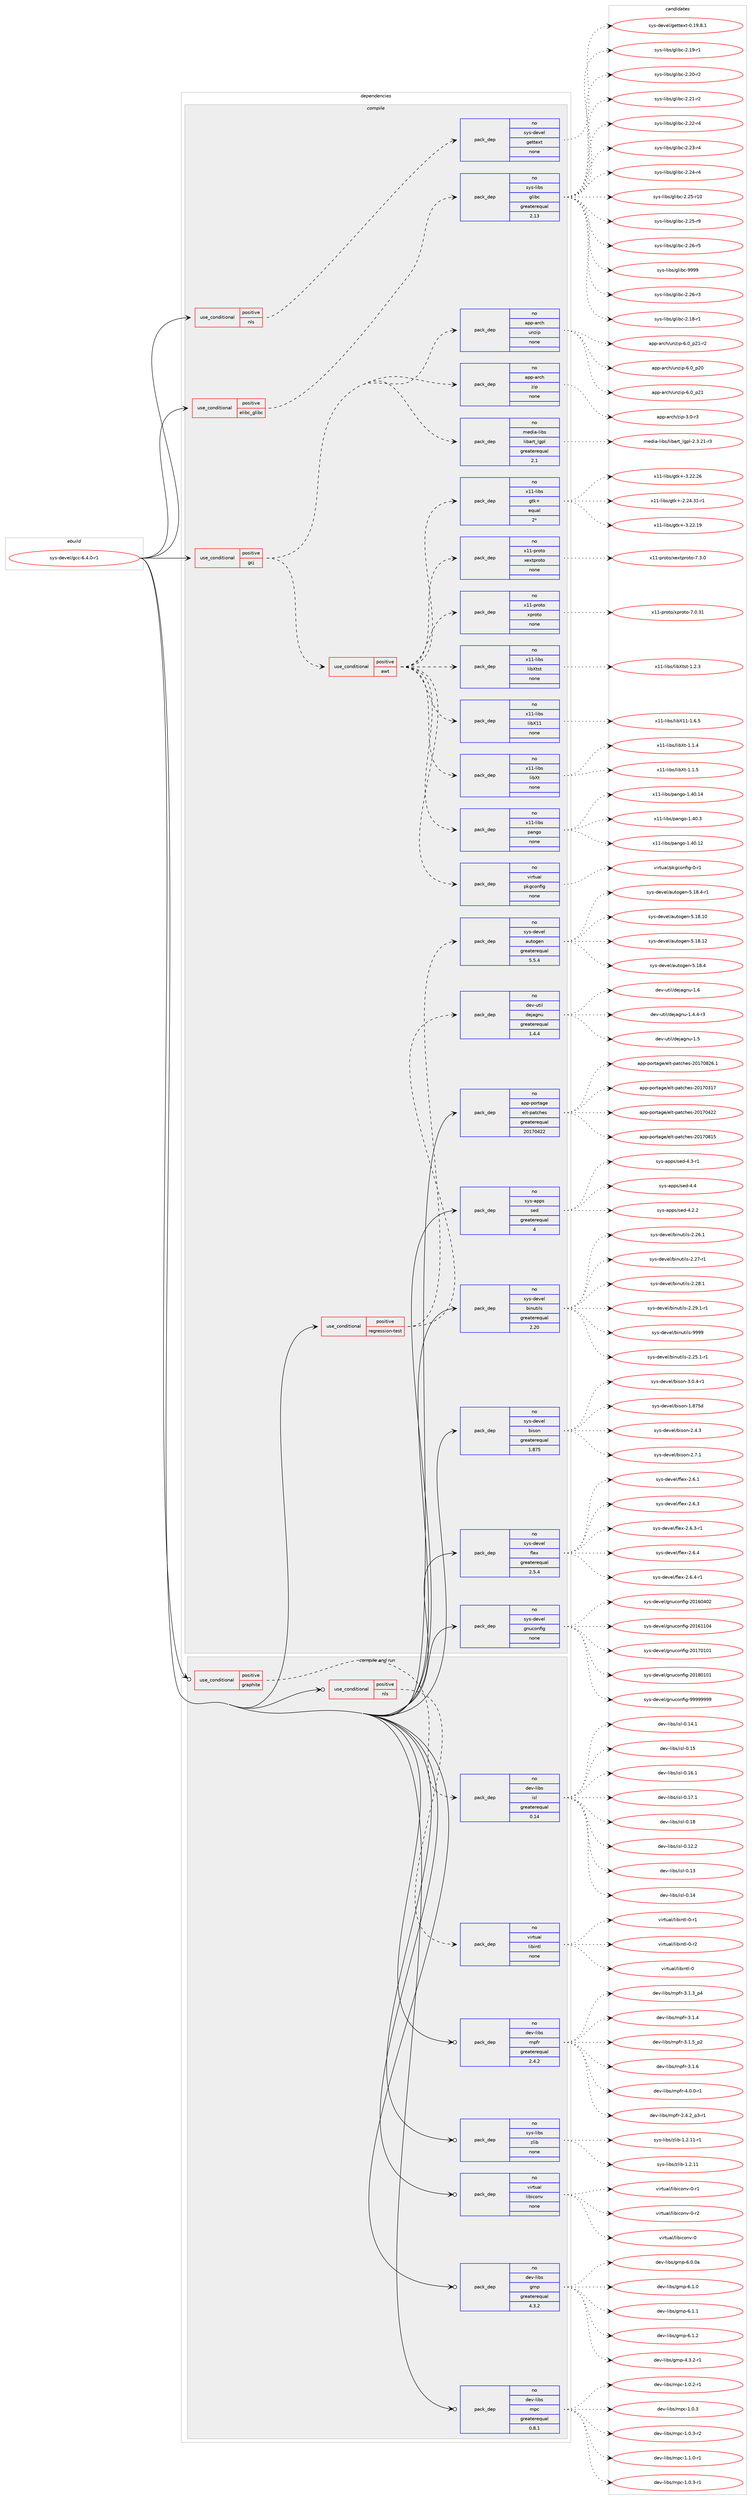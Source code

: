 digraph prolog {

# *************
# Graph options
# *************

newrank=true;
concentrate=true;
compound=true;
graph [rankdir=LR,fontname=Helvetica,fontsize=10,ranksep=1.5];#, ranksep=2.5, nodesep=0.2];
edge  [arrowhead=vee];
node  [fontname=Helvetica,fontsize=10];

# **********
# The ebuild
# **********

subgraph cluster_leftcol {
color=gray;
rank=same;
label=<<i>ebuild</i>>;
id [label="sys-devel/gcc-6.4.0-r1", color=red, width=4, href="../sys-devel/gcc-6.4.0-r1.svg"];
}

# ****************
# The dependencies
# ****************

subgraph cluster_midcol {
color=gray;
label=<<i>dependencies</i>>;
subgraph cluster_compile {
fillcolor="#eeeeee";
style=filled;
label=<<i>compile</i>>;
subgraph cond521 {
dependency5317 [label=<<TABLE BORDER="0" CELLBORDER="1" CELLSPACING="0" CELLPADDING="4"><TR><TD ROWSPAN="3" CELLPADDING="10">use_conditional</TD></TR><TR><TD>positive</TD></TR><TR><TD>elibc_glibc</TD></TR></TABLE>>, shape=none, color=red];
subgraph pack4754 {
dependency5318 [label=<<TABLE BORDER="0" CELLBORDER="1" CELLSPACING="0" CELLPADDING="4" WIDTH="220"><TR><TD ROWSPAN="6" CELLPADDING="30">pack_dep</TD></TR><TR><TD WIDTH="110">no</TD></TR><TR><TD>sys-libs</TD></TR><TR><TD>glibc</TD></TR><TR><TD>greaterequal</TD></TR><TR><TD>2.13</TD></TR></TABLE>>, shape=none, color=blue];
}
dependency5317:e -> dependency5318:w [weight=20,style="dashed",arrowhead="vee"];
}
id:e -> dependency5317:w [weight=20,style="solid",arrowhead="vee"];
subgraph cond522 {
dependency5319 [label=<<TABLE BORDER="0" CELLBORDER="1" CELLSPACING="0" CELLPADDING="4"><TR><TD ROWSPAN="3" CELLPADDING="10">use_conditional</TD></TR><TR><TD>positive</TD></TR><TR><TD>gcj</TD></TR></TABLE>>, shape=none, color=red];
subgraph cond523 {
dependency5320 [label=<<TABLE BORDER="0" CELLBORDER="1" CELLSPACING="0" CELLPADDING="4"><TR><TD ROWSPAN="3" CELLPADDING="10">use_conditional</TD></TR><TR><TD>positive</TD></TR><TR><TD>awt</TD></TR></TABLE>>, shape=none, color=red];
subgraph pack4755 {
dependency5321 [label=<<TABLE BORDER="0" CELLBORDER="1" CELLSPACING="0" CELLPADDING="4" WIDTH="220"><TR><TD ROWSPAN="6" CELLPADDING="30">pack_dep</TD></TR><TR><TD WIDTH="110">no</TD></TR><TR><TD>x11-libs</TD></TR><TR><TD>libXt</TD></TR><TR><TD>none</TD></TR><TR><TD></TD></TR></TABLE>>, shape=none, color=blue];
}
dependency5320:e -> dependency5321:w [weight=20,style="dashed",arrowhead="vee"];
subgraph pack4756 {
dependency5322 [label=<<TABLE BORDER="0" CELLBORDER="1" CELLSPACING="0" CELLPADDING="4" WIDTH="220"><TR><TD ROWSPAN="6" CELLPADDING="30">pack_dep</TD></TR><TR><TD WIDTH="110">no</TD></TR><TR><TD>x11-libs</TD></TR><TR><TD>libX11</TD></TR><TR><TD>none</TD></TR><TR><TD></TD></TR></TABLE>>, shape=none, color=blue];
}
dependency5320:e -> dependency5322:w [weight=20,style="dashed",arrowhead="vee"];
subgraph pack4757 {
dependency5323 [label=<<TABLE BORDER="0" CELLBORDER="1" CELLSPACING="0" CELLPADDING="4" WIDTH="220"><TR><TD ROWSPAN="6" CELLPADDING="30">pack_dep</TD></TR><TR><TD WIDTH="110">no</TD></TR><TR><TD>x11-libs</TD></TR><TR><TD>libXtst</TD></TR><TR><TD>none</TD></TR><TR><TD></TD></TR></TABLE>>, shape=none, color=blue];
}
dependency5320:e -> dependency5323:w [weight=20,style="dashed",arrowhead="vee"];
subgraph pack4758 {
dependency5324 [label=<<TABLE BORDER="0" CELLBORDER="1" CELLSPACING="0" CELLPADDING="4" WIDTH="220"><TR><TD ROWSPAN="6" CELLPADDING="30">pack_dep</TD></TR><TR><TD WIDTH="110">no</TD></TR><TR><TD>x11-proto</TD></TR><TR><TD>xproto</TD></TR><TR><TD>none</TD></TR><TR><TD></TD></TR></TABLE>>, shape=none, color=blue];
}
dependency5320:e -> dependency5324:w [weight=20,style="dashed",arrowhead="vee"];
subgraph pack4759 {
dependency5325 [label=<<TABLE BORDER="0" CELLBORDER="1" CELLSPACING="0" CELLPADDING="4" WIDTH="220"><TR><TD ROWSPAN="6" CELLPADDING="30">pack_dep</TD></TR><TR><TD WIDTH="110">no</TD></TR><TR><TD>x11-proto</TD></TR><TR><TD>xextproto</TD></TR><TR><TD>none</TD></TR><TR><TD></TD></TR></TABLE>>, shape=none, color=blue];
}
dependency5320:e -> dependency5325:w [weight=20,style="dashed",arrowhead="vee"];
subgraph pack4760 {
dependency5326 [label=<<TABLE BORDER="0" CELLBORDER="1" CELLSPACING="0" CELLPADDING="4" WIDTH="220"><TR><TD ROWSPAN="6" CELLPADDING="30">pack_dep</TD></TR><TR><TD WIDTH="110">no</TD></TR><TR><TD>x11-libs</TD></TR><TR><TD>gtk+</TD></TR><TR><TD>equal</TD></TR><TR><TD>2*</TD></TR></TABLE>>, shape=none, color=blue];
}
dependency5320:e -> dependency5326:w [weight=20,style="dashed",arrowhead="vee"];
subgraph pack4761 {
dependency5327 [label=<<TABLE BORDER="0" CELLBORDER="1" CELLSPACING="0" CELLPADDING="4" WIDTH="220"><TR><TD ROWSPAN="6" CELLPADDING="30">pack_dep</TD></TR><TR><TD WIDTH="110">no</TD></TR><TR><TD>virtual</TD></TR><TR><TD>pkgconfig</TD></TR><TR><TD>none</TD></TR><TR><TD></TD></TR></TABLE>>, shape=none, color=blue];
}
dependency5320:e -> dependency5327:w [weight=20,style="dashed",arrowhead="vee"];
subgraph pack4762 {
dependency5328 [label=<<TABLE BORDER="0" CELLBORDER="1" CELLSPACING="0" CELLPADDING="4" WIDTH="220"><TR><TD ROWSPAN="6" CELLPADDING="30">pack_dep</TD></TR><TR><TD WIDTH="110">no</TD></TR><TR><TD>x11-libs</TD></TR><TR><TD>pango</TD></TR><TR><TD>none</TD></TR><TR><TD></TD></TR></TABLE>>, shape=none, color=blue];
}
dependency5320:e -> dependency5328:w [weight=20,style="dashed",arrowhead="vee"];
}
dependency5319:e -> dependency5320:w [weight=20,style="dashed",arrowhead="vee"];
subgraph pack4763 {
dependency5329 [label=<<TABLE BORDER="0" CELLBORDER="1" CELLSPACING="0" CELLPADDING="4" WIDTH="220"><TR><TD ROWSPAN="6" CELLPADDING="30">pack_dep</TD></TR><TR><TD WIDTH="110">no</TD></TR><TR><TD>media-libs</TD></TR><TR><TD>libart_lgpl</TD></TR><TR><TD>greaterequal</TD></TR><TR><TD>2.1</TD></TR></TABLE>>, shape=none, color=blue];
}
dependency5319:e -> dependency5329:w [weight=20,style="dashed",arrowhead="vee"];
subgraph pack4764 {
dependency5330 [label=<<TABLE BORDER="0" CELLBORDER="1" CELLSPACING="0" CELLPADDING="4" WIDTH="220"><TR><TD ROWSPAN="6" CELLPADDING="30">pack_dep</TD></TR><TR><TD WIDTH="110">no</TD></TR><TR><TD>app-arch</TD></TR><TR><TD>zip</TD></TR><TR><TD>none</TD></TR><TR><TD></TD></TR></TABLE>>, shape=none, color=blue];
}
dependency5319:e -> dependency5330:w [weight=20,style="dashed",arrowhead="vee"];
subgraph pack4765 {
dependency5331 [label=<<TABLE BORDER="0" CELLBORDER="1" CELLSPACING="0" CELLPADDING="4" WIDTH="220"><TR><TD ROWSPAN="6" CELLPADDING="30">pack_dep</TD></TR><TR><TD WIDTH="110">no</TD></TR><TR><TD>app-arch</TD></TR><TR><TD>unzip</TD></TR><TR><TD>none</TD></TR><TR><TD></TD></TR></TABLE>>, shape=none, color=blue];
}
dependency5319:e -> dependency5331:w [weight=20,style="dashed",arrowhead="vee"];
}
id:e -> dependency5319:w [weight=20,style="solid",arrowhead="vee"];
subgraph cond524 {
dependency5332 [label=<<TABLE BORDER="0" CELLBORDER="1" CELLSPACING="0" CELLPADDING="4"><TR><TD ROWSPAN="3" CELLPADDING="10">use_conditional</TD></TR><TR><TD>positive</TD></TR><TR><TD>nls</TD></TR></TABLE>>, shape=none, color=red];
subgraph pack4766 {
dependency5333 [label=<<TABLE BORDER="0" CELLBORDER="1" CELLSPACING="0" CELLPADDING="4" WIDTH="220"><TR><TD ROWSPAN="6" CELLPADDING="30">pack_dep</TD></TR><TR><TD WIDTH="110">no</TD></TR><TR><TD>sys-devel</TD></TR><TR><TD>gettext</TD></TR><TR><TD>none</TD></TR><TR><TD></TD></TR></TABLE>>, shape=none, color=blue];
}
dependency5332:e -> dependency5333:w [weight=20,style="dashed",arrowhead="vee"];
}
id:e -> dependency5332:w [weight=20,style="solid",arrowhead="vee"];
subgraph cond525 {
dependency5334 [label=<<TABLE BORDER="0" CELLBORDER="1" CELLSPACING="0" CELLPADDING="4"><TR><TD ROWSPAN="3" CELLPADDING="10">use_conditional</TD></TR><TR><TD>positive</TD></TR><TR><TD>regression-test</TD></TR></TABLE>>, shape=none, color=red];
subgraph pack4767 {
dependency5335 [label=<<TABLE BORDER="0" CELLBORDER="1" CELLSPACING="0" CELLPADDING="4" WIDTH="220"><TR><TD ROWSPAN="6" CELLPADDING="30">pack_dep</TD></TR><TR><TD WIDTH="110">no</TD></TR><TR><TD>dev-util</TD></TR><TR><TD>dejagnu</TD></TR><TR><TD>greaterequal</TD></TR><TR><TD>1.4.4</TD></TR></TABLE>>, shape=none, color=blue];
}
dependency5334:e -> dependency5335:w [weight=20,style="dashed",arrowhead="vee"];
subgraph pack4768 {
dependency5336 [label=<<TABLE BORDER="0" CELLBORDER="1" CELLSPACING="0" CELLPADDING="4" WIDTH="220"><TR><TD ROWSPAN="6" CELLPADDING="30">pack_dep</TD></TR><TR><TD WIDTH="110">no</TD></TR><TR><TD>sys-devel</TD></TR><TR><TD>autogen</TD></TR><TR><TD>greaterequal</TD></TR><TR><TD>5.5.4</TD></TR></TABLE>>, shape=none, color=blue];
}
dependency5334:e -> dependency5336:w [weight=20,style="dashed",arrowhead="vee"];
}
id:e -> dependency5334:w [weight=20,style="solid",arrowhead="vee"];
subgraph pack4769 {
dependency5337 [label=<<TABLE BORDER="0" CELLBORDER="1" CELLSPACING="0" CELLPADDING="4" WIDTH="220"><TR><TD ROWSPAN="6" CELLPADDING="30">pack_dep</TD></TR><TR><TD WIDTH="110">no</TD></TR><TR><TD>app-portage</TD></TR><TR><TD>elt-patches</TD></TR><TR><TD>greaterequal</TD></TR><TR><TD>20170422</TD></TR></TABLE>>, shape=none, color=blue];
}
id:e -> dependency5337:w [weight=20,style="solid",arrowhead="vee"];
subgraph pack4770 {
dependency5338 [label=<<TABLE BORDER="0" CELLBORDER="1" CELLSPACING="0" CELLPADDING="4" WIDTH="220"><TR><TD ROWSPAN="6" CELLPADDING="30">pack_dep</TD></TR><TR><TD WIDTH="110">no</TD></TR><TR><TD>sys-apps</TD></TR><TR><TD>sed</TD></TR><TR><TD>greaterequal</TD></TR><TR><TD>4</TD></TR></TABLE>>, shape=none, color=blue];
}
id:e -> dependency5338:w [weight=20,style="solid",arrowhead="vee"];
subgraph pack4771 {
dependency5339 [label=<<TABLE BORDER="0" CELLBORDER="1" CELLSPACING="0" CELLPADDING="4" WIDTH="220"><TR><TD ROWSPAN="6" CELLPADDING="30">pack_dep</TD></TR><TR><TD WIDTH="110">no</TD></TR><TR><TD>sys-devel</TD></TR><TR><TD>binutils</TD></TR><TR><TD>greaterequal</TD></TR><TR><TD>2.20</TD></TR></TABLE>>, shape=none, color=blue];
}
id:e -> dependency5339:w [weight=20,style="solid",arrowhead="vee"];
subgraph pack4772 {
dependency5340 [label=<<TABLE BORDER="0" CELLBORDER="1" CELLSPACING="0" CELLPADDING="4" WIDTH="220"><TR><TD ROWSPAN="6" CELLPADDING="30">pack_dep</TD></TR><TR><TD WIDTH="110">no</TD></TR><TR><TD>sys-devel</TD></TR><TR><TD>bison</TD></TR><TR><TD>greaterequal</TD></TR><TR><TD>1.875</TD></TR></TABLE>>, shape=none, color=blue];
}
id:e -> dependency5340:w [weight=20,style="solid",arrowhead="vee"];
subgraph pack4773 {
dependency5341 [label=<<TABLE BORDER="0" CELLBORDER="1" CELLSPACING="0" CELLPADDING="4" WIDTH="220"><TR><TD ROWSPAN="6" CELLPADDING="30">pack_dep</TD></TR><TR><TD WIDTH="110">no</TD></TR><TR><TD>sys-devel</TD></TR><TR><TD>flex</TD></TR><TR><TD>greaterequal</TD></TR><TR><TD>2.5.4</TD></TR></TABLE>>, shape=none, color=blue];
}
id:e -> dependency5341:w [weight=20,style="solid",arrowhead="vee"];
subgraph pack4774 {
dependency5342 [label=<<TABLE BORDER="0" CELLBORDER="1" CELLSPACING="0" CELLPADDING="4" WIDTH="220"><TR><TD ROWSPAN="6" CELLPADDING="30">pack_dep</TD></TR><TR><TD WIDTH="110">no</TD></TR><TR><TD>sys-devel</TD></TR><TR><TD>gnuconfig</TD></TR><TR><TD>none</TD></TR><TR><TD></TD></TR></TABLE>>, shape=none, color=blue];
}
id:e -> dependency5342:w [weight=20,style="solid",arrowhead="vee"];
}
subgraph cluster_compileandrun {
fillcolor="#eeeeee";
style=filled;
label=<<i>compile and run</i>>;
subgraph cond526 {
dependency5343 [label=<<TABLE BORDER="0" CELLBORDER="1" CELLSPACING="0" CELLPADDING="4"><TR><TD ROWSPAN="3" CELLPADDING="10">use_conditional</TD></TR><TR><TD>positive</TD></TR><TR><TD>graphite</TD></TR></TABLE>>, shape=none, color=red];
subgraph pack4775 {
dependency5344 [label=<<TABLE BORDER="0" CELLBORDER="1" CELLSPACING="0" CELLPADDING="4" WIDTH="220"><TR><TD ROWSPAN="6" CELLPADDING="30">pack_dep</TD></TR><TR><TD WIDTH="110">no</TD></TR><TR><TD>dev-libs</TD></TR><TR><TD>isl</TD></TR><TR><TD>greaterequal</TD></TR><TR><TD>0.14</TD></TR></TABLE>>, shape=none, color=blue];
}
dependency5343:e -> dependency5344:w [weight=20,style="dashed",arrowhead="vee"];
}
id:e -> dependency5343:w [weight=20,style="solid",arrowhead="odotvee"];
subgraph cond527 {
dependency5345 [label=<<TABLE BORDER="0" CELLBORDER="1" CELLSPACING="0" CELLPADDING="4"><TR><TD ROWSPAN="3" CELLPADDING="10">use_conditional</TD></TR><TR><TD>positive</TD></TR><TR><TD>nls</TD></TR></TABLE>>, shape=none, color=red];
subgraph pack4776 {
dependency5346 [label=<<TABLE BORDER="0" CELLBORDER="1" CELLSPACING="0" CELLPADDING="4" WIDTH="220"><TR><TD ROWSPAN="6" CELLPADDING="30">pack_dep</TD></TR><TR><TD WIDTH="110">no</TD></TR><TR><TD>virtual</TD></TR><TR><TD>libintl</TD></TR><TR><TD>none</TD></TR><TR><TD></TD></TR></TABLE>>, shape=none, color=blue];
}
dependency5345:e -> dependency5346:w [weight=20,style="dashed",arrowhead="vee"];
}
id:e -> dependency5345:w [weight=20,style="solid",arrowhead="odotvee"];
subgraph pack4777 {
dependency5347 [label=<<TABLE BORDER="0" CELLBORDER="1" CELLSPACING="0" CELLPADDING="4" WIDTH="220"><TR><TD ROWSPAN="6" CELLPADDING="30">pack_dep</TD></TR><TR><TD WIDTH="110">no</TD></TR><TR><TD>dev-libs</TD></TR><TR><TD>gmp</TD></TR><TR><TD>greaterequal</TD></TR><TR><TD>4.3.2</TD></TR></TABLE>>, shape=none, color=blue];
}
id:e -> dependency5347:w [weight=20,style="solid",arrowhead="odotvee"];
subgraph pack4778 {
dependency5348 [label=<<TABLE BORDER="0" CELLBORDER="1" CELLSPACING="0" CELLPADDING="4" WIDTH="220"><TR><TD ROWSPAN="6" CELLPADDING="30">pack_dep</TD></TR><TR><TD WIDTH="110">no</TD></TR><TR><TD>dev-libs</TD></TR><TR><TD>mpc</TD></TR><TR><TD>greaterequal</TD></TR><TR><TD>0.8.1</TD></TR></TABLE>>, shape=none, color=blue];
}
id:e -> dependency5348:w [weight=20,style="solid",arrowhead="odotvee"];
subgraph pack4779 {
dependency5349 [label=<<TABLE BORDER="0" CELLBORDER="1" CELLSPACING="0" CELLPADDING="4" WIDTH="220"><TR><TD ROWSPAN="6" CELLPADDING="30">pack_dep</TD></TR><TR><TD WIDTH="110">no</TD></TR><TR><TD>dev-libs</TD></TR><TR><TD>mpfr</TD></TR><TR><TD>greaterequal</TD></TR><TR><TD>2.4.2</TD></TR></TABLE>>, shape=none, color=blue];
}
id:e -> dependency5349:w [weight=20,style="solid",arrowhead="odotvee"];
subgraph pack4780 {
dependency5350 [label=<<TABLE BORDER="0" CELLBORDER="1" CELLSPACING="0" CELLPADDING="4" WIDTH="220"><TR><TD ROWSPAN="6" CELLPADDING="30">pack_dep</TD></TR><TR><TD WIDTH="110">no</TD></TR><TR><TD>sys-libs</TD></TR><TR><TD>zlib</TD></TR><TR><TD>none</TD></TR><TR><TD></TD></TR></TABLE>>, shape=none, color=blue];
}
id:e -> dependency5350:w [weight=20,style="solid",arrowhead="odotvee"];
subgraph pack4781 {
dependency5351 [label=<<TABLE BORDER="0" CELLBORDER="1" CELLSPACING="0" CELLPADDING="4" WIDTH="220"><TR><TD ROWSPAN="6" CELLPADDING="30">pack_dep</TD></TR><TR><TD WIDTH="110">no</TD></TR><TR><TD>virtual</TD></TR><TR><TD>libiconv</TD></TR><TR><TD>none</TD></TR><TR><TD></TD></TR></TABLE>>, shape=none, color=blue];
}
id:e -> dependency5351:w [weight=20,style="solid",arrowhead="odotvee"];
}
subgraph cluster_run {
fillcolor="#eeeeee";
style=filled;
label=<<i>run</i>>;
}
}

# **************
# The candidates
# **************

subgraph cluster_choices {
rank=same;
color=gray;
label=<<i>candidates</i>>;

subgraph choice4754 {
color=black;
nodesep=1;
choice115121115451081059811547103108105989945504650544511451 [label="sys-libs/glibc-2.26-r3", color=red, width=4,href="../sys-libs/glibc-2.26-r3.svg"];
choice115121115451081059811547103108105989945504649564511449 [label="sys-libs/glibc-2.18-r1", color=red, width=4,href="../sys-libs/glibc-2.18-r1.svg"];
choice115121115451081059811547103108105989945504649574511449 [label="sys-libs/glibc-2.19-r1", color=red, width=4,href="../sys-libs/glibc-2.19-r1.svg"];
choice115121115451081059811547103108105989945504650484511450 [label="sys-libs/glibc-2.20-r2", color=red, width=4,href="../sys-libs/glibc-2.20-r2.svg"];
choice115121115451081059811547103108105989945504650494511450 [label="sys-libs/glibc-2.21-r2", color=red, width=4,href="../sys-libs/glibc-2.21-r2.svg"];
choice115121115451081059811547103108105989945504650504511452 [label="sys-libs/glibc-2.22-r4", color=red, width=4,href="../sys-libs/glibc-2.22-r4.svg"];
choice115121115451081059811547103108105989945504650514511452 [label="sys-libs/glibc-2.23-r4", color=red, width=4,href="../sys-libs/glibc-2.23-r4.svg"];
choice115121115451081059811547103108105989945504650524511452 [label="sys-libs/glibc-2.24-r4", color=red, width=4,href="../sys-libs/glibc-2.24-r4.svg"];
choice11512111545108105981154710310810598994550465053451144948 [label="sys-libs/glibc-2.25-r10", color=red, width=4,href="../sys-libs/glibc-2.25-r10.svg"];
choice115121115451081059811547103108105989945504650534511457 [label="sys-libs/glibc-2.25-r9", color=red, width=4,href="../sys-libs/glibc-2.25-r9.svg"];
choice115121115451081059811547103108105989945504650544511453 [label="sys-libs/glibc-2.26-r5", color=red, width=4,href="../sys-libs/glibc-2.26-r5.svg"];
choice11512111545108105981154710310810598994557575757 [label="sys-libs/glibc-9999", color=red, width=4,href="../sys-libs/glibc-9999.svg"];
dependency5318:e -> choice115121115451081059811547103108105989945504650544511451:w [style=dotted,weight="100"];
dependency5318:e -> choice115121115451081059811547103108105989945504649564511449:w [style=dotted,weight="100"];
dependency5318:e -> choice115121115451081059811547103108105989945504649574511449:w [style=dotted,weight="100"];
dependency5318:e -> choice115121115451081059811547103108105989945504650484511450:w [style=dotted,weight="100"];
dependency5318:e -> choice115121115451081059811547103108105989945504650494511450:w [style=dotted,weight="100"];
dependency5318:e -> choice115121115451081059811547103108105989945504650504511452:w [style=dotted,weight="100"];
dependency5318:e -> choice115121115451081059811547103108105989945504650514511452:w [style=dotted,weight="100"];
dependency5318:e -> choice115121115451081059811547103108105989945504650524511452:w [style=dotted,weight="100"];
dependency5318:e -> choice11512111545108105981154710310810598994550465053451144948:w [style=dotted,weight="100"];
dependency5318:e -> choice115121115451081059811547103108105989945504650534511457:w [style=dotted,weight="100"];
dependency5318:e -> choice115121115451081059811547103108105989945504650544511453:w [style=dotted,weight="100"];
dependency5318:e -> choice11512111545108105981154710310810598994557575757:w [style=dotted,weight="100"];
}
subgraph choice4755 {
color=black;
nodesep=1;
choice12049494510810598115471081059888116454946494652 [label="x11-libs/libXt-1.1.4", color=red, width=4,href="../x11-libs/libXt-1.1.4.svg"];
choice12049494510810598115471081059888116454946494653 [label="x11-libs/libXt-1.1.5", color=red, width=4,href="../x11-libs/libXt-1.1.5.svg"];
dependency5321:e -> choice12049494510810598115471081059888116454946494652:w [style=dotted,weight="100"];
dependency5321:e -> choice12049494510810598115471081059888116454946494653:w [style=dotted,weight="100"];
}
subgraph choice4756 {
color=black;
nodesep=1;
choice120494945108105981154710810598884949454946544653 [label="x11-libs/libX11-1.6.5", color=red, width=4,href="../x11-libs/libX11-1.6.5.svg"];
dependency5322:e -> choice120494945108105981154710810598884949454946544653:w [style=dotted,weight="100"];
}
subgraph choice4757 {
color=black;
nodesep=1;
choice12049494510810598115471081059888116115116454946504651 [label="x11-libs/libXtst-1.2.3", color=red, width=4,href="../x11-libs/libXtst-1.2.3.svg"];
dependency5323:e -> choice12049494510810598115471081059888116115116454946504651:w [style=dotted,weight="100"];
}
subgraph choice4758 {
color=black;
nodesep=1;
choice1204949451121141111161114712011211411111611145554648465149 [label="x11-proto/xproto-7.0.31", color=red, width=4,href="../x11-proto/xproto-7.0.31.svg"];
dependency5324:e -> choice1204949451121141111161114712011211411111611145554648465149:w [style=dotted,weight="100"];
}
subgraph choice4759 {
color=black;
nodesep=1;
choice12049494511211411111611147120101120116112114111116111455546514648 [label="x11-proto/xextproto-7.3.0", color=red, width=4,href="../x11-proto/xextproto-7.3.0.svg"];
dependency5325:e -> choice12049494511211411111611147120101120116112114111116111455546514648:w [style=dotted,weight="100"];
}
subgraph choice4760 {
color=black;
nodesep=1;
choice12049494510810598115471031161074345504650524651494511449 [label="x11-libs/gtk+-2.24.31-r1", color=red, width=4,href="../x11-libs/gtk+-2.24.31-r1.svg"];
choice1204949451081059811547103116107434551465050464957 [label="x11-libs/gtk+-3.22.19", color=red, width=4,href="../x11-libs/gtk+-3.22.19.svg"];
choice1204949451081059811547103116107434551465050465054 [label="x11-libs/gtk+-3.22.26", color=red, width=4,href="../x11-libs/gtk+-3.22.26.svg"];
dependency5326:e -> choice12049494510810598115471031161074345504650524651494511449:w [style=dotted,weight="100"];
dependency5326:e -> choice1204949451081059811547103116107434551465050464957:w [style=dotted,weight="100"];
dependency5326:e -> choice1204949451081059811547103116107434551465050465054:w [style=dotted,weight="100"];
}
subgraph choice4761 {
color=black;
nodesep=1;
choice11810511411611797108471121071039911111010210510345484511449 [label="virtual/pkgconfig-0-r1", color=red, width=4,href="../virtual/pkgconfig-0-r1.svg"];
dependency5327:e -> choice11810511411611797108471121071039911111010210510345484511449:w [style=dotted,weight="100"];
}
subgraph choice4762 {
color=black;
nodesep=1;
choice1204949451081059811547112971101031114549465248464950 [label="x11-libs/pango-1.40.12", color=red, width=4,href="../x11-libs/pango-1.40.12.svg"];
choice1204949451081059811547112971101031114549465248464952 [label="x11-libs/pango-1.40.14", color=red, width=4,href="../x11-libs/pango-1.40.14.svg"];
choice12049494510810598115471129711010311145494652484651 [label="x11-libs/pango-1.40.3", color=red, width=4,href="../x11-libs/pango-1.40.3.svg"];
dependency5328:e -> choice1204949451081059811547112971101031114549465248464950:w [style=dotted,weight="100"];
dependency5328:e -> choice1204949451081059811547112971101031114549465248464952:w [style=dotted,weight="100"];
dependency5328:e -> choice12049494510810598115471129711010311145494652484651:w [style=dotted,weight="100"];
}
subgraph choice4763 {
color=black;
nodesep=1;
choice10910110010597451081059811547108105989711411695108103112108455046514650494511451 [label="media-libs/libart_lgpl-2.3.21-r3", color=red, width=4,href="../media-libs/libart_lgpl-2.3.21-r3.svg"];
dependency5329:e -> choice10910110010597451081059811547108105989711411695108103112108455046514650494511451:w [style=dotted,weight="100"];
}
subgraph choice4764 {
color=black;
nodesep=1;
choice9711211245971149910447122105112455146484511451 [label="app-arch/zip-3.0-r3", color=red, width=4,href="../app-arch/zip-3.0-r3.svg"];
dependency5330:e -> choice9711211245971149910447122105112455146484511451:w [style=dotted,weight="100"];
}
subgraph choice4765 {
color=black;
nodesep=1;
choice971121124597114991044711711012210511245544648951125048 [label="app-arch/unzip-6.0_p20", color=red, width=4,href="../app-arch/unzip-6.0_p20.svg"];
choice971121124597114991044711711012210511245544648951125049 [label="app-arch/unzip-6.0_p21", color=red, width=4,href="../app-arch/unzip-6.0_p21.svg"];
choice9711211245971149910447117110122105112455446489511250494511450 [label="app-arch/unzip-6.0_p21-r2", color=red, width=4,href="../app-arch/unzip-6.0_p21-r2.svg"];
dependency5331:e -> choice971121124597114991044711711012210511245544648951125048:w [style=dotted,weight="100"];
dependency5331:e -> choice971121124597114991044711711012210511245544648951125049:w [style=dotted,weight="100"];
dependency5331:e -> choice9711211245971149910447117110122105112455446489511250494511450:w [style=dotted,weight="100"];
}
subgraph choice4766 {
color=black;
nodesep=1;
choice1151211154510010111810110847103101116116101120116454846495746564649 [label="sys-devel/gettext-0.19.8.1", color=red, width=4,href="../sys-devel/gettext-0.19.8.1.svg"];
dependency5333:e -> choice1151211154510010111810110847103101116116101120116454846495746564649:w [style=dotted,weight="100"];
}
subgraph choice4767 {
color=black;
nodesep=1;
choice1001011184511711610510847100101106971031101174549465246524511451 [label="dev-util/dejagnu-1.4.4-r3", color=red, width=4,href="../dev-util/dejagnu-1.4.4-r3.svg"];
choice10010111845117116105108471001011069710311011745494653 [label="dev-util/dejagnu-1.5", color=red, width=4,href="../dev-util/dejagnu-1.5.svg"];
choice10010111845117116105108471001011069710311011745494654 [label="dev-util/dejagnu-1.6", color=red, width=4,href="../dev-util/dejagnu-1.6.svg"];
dependency5335:e -> choice1001011184511711610510847100101106971031101174549465246524511451:w [style=dotted,weight="100"];
dependency5335:e -> choice10010111845117116105108471001011069710311011745494653:w [style=dotted,weight="100"];
dependency5335:e -> choice10010111845117116105108471001011069710311011745494654:w [style=dotted,weight="100"];
}
subgraph choice4768 {
color=black;
nodesep=1;
choice1151211154510010111810110847971171161111031011104553464956464948 [label="sys-devel/autogen-5.18.10", color=red, width=4,href="../sys-devel/autogen-5.18.10.svg"];
choice1151211154510010111810110847971171161111031011104553464956464950 [label="sys-devel/autogen-5.18.12", color=red, width=4,href="../sys-devel/autogen-5.18.12.svg"];
choice11512111545100101118101108479711711611110310111045534649564652 [label="sys-devel/autogen-5.18.4", color=red, width=4,href="../sys-devel/autogen-5.18.4.svg"];
choice115121115451001011181011084797117116111103101110455346495646524511449 [label="sys-devel/autogen-5.18.4-r1", color=red, width=4,href="../sys-devel/autogen-5.18.4-r1.svg"];
dependency5336:e -> choice1151211154510010111810110847971171161111031011104553464956464948:w [style=dotted,weight="100"];
dependency5336:e -> choice1151211154510010111810110847971171161111031011104553464956464950:w [style=dotted,weight="100"];
dependency5336:e -> choice11512111545100101118101108479711711611110310111045534649564652:w [style=dotted,weight="100"];
dependency5336:e -> choice115121115451001011181011084797117116111103101110455346495646524511449:w [style=dotted,weight="100"];
}
subgraph choice4769 {
color=black;
nodesep=1;
choice97112112451121111141169710310147101108116451129711699104101115455048495548514955 [label="app-portage/elt-patches-20170317", color=red, width=4,href="../app-portage/elt-patches-20170317.svg"];
choice97112112451121111141169710310147101108116451129711699104101115455048495548525050 [label="app-portage/elt-patches-20170422", color=red, width=4,href="../app-portage/elt-patches-20170422.svg"];
choice97112112451121111141169710310147101108116451129711699104101115455048495548564953 [label="app-portage/elt-patches-20170815", color=red, width=4,href="../app-portage/elt-patches-20170815.svg"];
choice971121124511211111411697103101471011081164511297116991041011154550484955485650544649 [label="app-portage/elt-patches-20170826.1", color=red, width=4,href="../app-portage/elt-patches-20170826.1.svg"];
dependency5337:e -> choice97112112451121111141169710310147101108116451129711699104101115455048495548514955:w [style=dotted,weight="100"];
dependency5337:e -> choice97112112451121111141169710310147101108116451129711699104101115455048495548525050:w [style=dotted,weight="100"];
dependency5337:e -> choice97112112451121111141169710310147101108116451129711699104101115455048495548564953:w [style=dotted,weight="100"];
dependency5337:e -> choice971121124511211111411697103101471011081164511297116991041011154550484955485650544649:w [style=dotted,weight="100"];
}
subgraph choice4770 {
color=black;
nodesep=1;
choice115121115459711211211547115101100455246504650 [label="sys-apps/sed-4.2.2", color=red, width=4,href="../sys-apps/sed-4.2.2.svg"];
choice115121115459711211211547115101100455246514511449 [label="sys-apps/sed-4.3-r1", color=red, width=4,href="../sys-apps/sed-4.3-r1.svg"];
choice11512111545971121121154711510110045524652 [label="sys-apps/sed-4.4", color=red, width=4,href="../sys-apps/sed-4.4.svg"];
dependency5338:e -> choice115121115459711211211547115101100455246504650:w [style=dotted,weight="100"];
dependency5338:e -> choice115121115459711211211547115101100455246514511449:w [style=dotted,weight="100"];
dependency5338:e -> choice11512111545971121121154711510110045524652:w [style=dotted,weight="100"];
}
subgraph choice4771 {
color=black;
nodesep=1;
choice115121115451001011181011084798105110117116105108115455046505346494511449 [label="sys-devel/binutils-2.25.1-r1", color=red, width=4,href="../sys-devel/binutils-2.25.1-r1.svg"];
choice11512111545100101118101108479810511011711610510811545504650544649 [label="sys-devel/binutils-2.26.1", color=red, width=4,href="../sys-devel/binutils-2.26.1.svg"];
choice11512111545100101118101108479810511011711610510811545504650554511449 [label="sys-devel/binutils-2.27-r1", color=red, width=4,href="../sys-devel/binutils-2.27-r1.svg"];
choice11512111545100101118101108479810511011711610510811545504650564649 [label="sys-devel/binutils-2.28.1", color=red, width=4,href="../sys-devel/binutils-2.28.1.svg"];
choice115121115451001011181011084798105110117116105108115455046505746494511449 [label="sys-devel/binutils-2.29.1-r1", color=red, width=4,href="../sys-devel/binutils-2.29.1-r1.svg"];
choice1151211154510010111810110847981051101171161051081154557575757 [label="sys-devel/binutils-9999", color=red, width=4,href="../sys-devel/binutils-9999.svg"];
dependency5339:e -> choice115121115451001011181011084798105110117116105108115455046505346494511449:w [style=dotted,weight="100"];
dependency5339:e -> choice11512111545100101118101108479810511011711610510811545504650544649:w [style=dotted,weight="100"];
dependency5339:e -> choice11512111545100101118101108479810511011711610510811545504650554511449:w [style=dotted,weight="100"];
dependency5339:e -> choice11512111545100101118101108479810511011711610510811545504650564649:w [style=dotted,weight="100"];
dependency5339:e -> choice115121115451001011181011084798105110117116105108115455046505746494511449:w [style=dotted,weight="100"];
dependency5339:e -> choice1151211154510010111810110847981051101171161051081154557575757:w [style=dotted,weight="100"];
}
subgraph choice4772 {
color=black;
nodesep=1;
choice115121115451001011181011084798105115111110454946565553100 [label="sys-devel/bison-1.875d", color=red, width=4,href="../sys-devel/bison-1.875d.svg"];
choice115121115451001011181011084798105115111110455046524651 [label="sys-devel/bison-2.4.3", color=red, width=4,href="../sys-devel/bison-2.4.3.svg"];
choice115121115451001011181011084798105115111110455046554649 [label="sys-devel/bison-2.7.1", color=red, width=4,href="../sys-devel/bison-2.7.1.svg"];
choice1151211154510010111810110847981051151111104551464846524511449 [label="sys-devel/bison-3.0.4-r1", color=red, width=4,href="../sys-devel/bison-3.0.4-r1.svg"];
dependency5340:e -> choice115121115451001011181011084798105115111110454946565553100:w [style=dotted,weight="100"];
dependency5340:e -> choice115121115451001011181011084798105115111110455046524651:w [style=dotted,weight="100"];
dependency5340:e -> choice115121115451001011181011084798105115111110455046554649:w [style=dotted,weight="100"];
dependency5340:e -> choice1151211154510010111810110847981051151111104551464846524511449:w [style=dotted,weight="100"];
}
subgraph choice4773 {
color=black;
nodesep=1;
choice1151211154510010111810110847102108101120455046544649 [label="sys-devel/flex-2.6.1", color=red, width=4,href="../sys-devel/flex-2.6.1.svg"];
choice1151211154510010111810110847102108101120455046544651 [label="sys-devel/flex-2.6.3", color=red, width=4,href="../sys-devel/flex-2.6.3.svg"];
choice11512111545100101118101108471021081011204550465446514511449 [label="sys-devel/flex-2.6.3-r1", color=red, width=4,href="../sys-devel/flex-2.6.3-r1.svg"];
choice1151211154510010111810110847102108101120455046544652 [label="sys-devel/flex-2.6.4", color=red, width=4,href="../sys-devel/flex-2.6.4.svg"];
choice11512111545100101118101108471021081011204550465446524511449 [label="sys-devel/flex-2.6.4-r1", color=red, width=4,href="../sys-devel/flex-2.6.4-r1.svg"];
dependency5341:e -> choice1151211154510010111810110847102108101120455046544649:w [style=dotted,weight="100"];
dependency5341:e -> choice1151211154510010111810110847102108101120455046544651:w [style=dotted,weight="100"];
dependency5341:e -> choice11512111545100101118101108471021081011204550465446514511449:w [style=dotted,weight="100"];
dependency5341:e -> choice1151211154510010111810110847102108101120455046544652:w [style=dotted,weight="100"];
dependency5341:e -> choice11512111545100101118101108471021081011204550465446524511449:w [style=dotted,weight="100"];
}
subgraph choice4774 {
color=black;
nodesep=1;
choice115121115451001011181011084710311011799111110102105103455048495448524850 [label="sys-devel/gnuconfig-20160402", color=red, width=4,href="../sys-devel/gnuconfig-20160402.svg"];
choice115121115451001011181011084710311011799111110102105103455048495449494852 [label="sys-devel/gnuconfig-20161104", color=red, width=4,href="../sys-devel/gnuconfig-20161104.svg"];
choice115121115451001011181011084710311011799111110102105103455048495548494849 [label="sys-devel/gnuconfig-20170101", color=red, width=4,href="../sys-devel/gnuconfig-20170101.svg"];
choice115121115451001011181011084710311011799111110102105103455048495648494849 [label="sys-devel/gnuconfig-20180101", color=red, width=4,href="../sys-devel/gnuconfig-20180101.svg"];
choice115121115451001011181011084710311011799111110102105103455757575757575757 [label="sys-devel/gnuconfig-99999999", color=red, width=4,href="../sys-devel/gnuconfig-99999999.svg"];
dependency5342:e -> choice115121115451001011181011084710311011799111110102105103455048495448524850:w [style=dotted,weight="100"];
dependency5342:e -> choice115121115451001011181011084710311011799111110102105103455048495449494852:w [style=dotted,weight="100"];
dependency5342:e -> choice115121115451001011181011084710311011799111110102105103455048495548494849:w [style=dotted,weight="100"];
dependency5342:e -> choice115121115451001011181011084710311011799111110102105103455048495648494849:w [style=dotted,weight="100"];
dependency5342:e -> choice115121115451001011181011084710311011799111110102105103455757575757575757:w [style=dotted,weight="100"];
}
subgraph choice4775 {
color=black;
nodesep=1;
choice10010111845108105981154710511510845484649504650 [label="dev-libs/isl-0.12.2", color=red, width=4,href="../dev-libs/isl-0.12.2.svg"];
choice1001011184510810598115471051151084548464951 [label="dev-libs/isl-0.13", color=red, width=4,href="../dev-libs/isl-0.13.svg"];
choice1001011184510810598115471051151084548464952 [label="dev-libs/isl-0.14", color=red, width=4,href="../dev-libs/isl-0.14.svg"];
choice10010111845108105981154710511510845484649524649 [label="dev-libs/isl-0.14.1", color=red, width=4,href="../dev-libs/isl-0.14.1.svg"];
choice1001011184510810598115471051151084548464953 [label="dev-libs/isl-0.15", color=red, width=4,href="../dev-libs/isl-0.15.svg"];
choice10010111845108105981154710511510845484649544649 [label="dev-libs/isl-0.16.1", color=red, width=4,href="../dev-libs/isl-0.16.1.svg"];
choice10010111845108105981154710511510845484649554649 [label="dev-libs/isl-0.17.1", color=red, width=4,href="../dev-libs/isl-0.17.1.svg"];
choice1001011184510810598115471051151084548464956 [label="dev-libs/isl-0.18", color=red, width=4,href="../dev-libs/isl-0.18.svg"];
dependency5344:e -> choice10010111845108105981154710511510845484649504650:w [style=dotted,weight="100"];
dependency5344:e -> choice1001011184510810598115471051151084548464951:w [style=dotted,weight="100"];
dependency5344:e -> choice1001011184510810598115471051151084548464952:w [style=dotted,weight="100"];
dependency5344:e -> choice10010111845108105981154710511510845484649524649:w [style=dotted,weight="100"];
dependency5344:e -> choice1001011184510810598115471051151084548464953:w [style=dotted,weight="100"];
dependency5344:e -> choice10010111845108105981154710511510845484649544649:w [style=dotted,weight="100"];
dependency5344:e -> choice10010111845108105981154710511510845484649554649:w [style=dotted,weight="100"];
dependency5344:e -> choice1001011184510810598115471051151084548464956:w [style=dotted,weight="100"];
}
subgraph choice4776 {
color=black;
nodesep=1;
choice1181051141161179710847108105981051101161084548 [label="virtual/libintl-0", color=red, width=4,href="../virtual/libintl-0.svg"];
choice11810511411611797108471081059810511011610845484511449 [label="virtual/libintl-0-r1", color=red, width=4,href="../virtual/libintl-0-r1.svg"];
choice11810511411611797108471081059810511011610845484511450 [label="virtual/libintl-0-r2", color=red, width=4,href="../virtual/libintl-0-r2.svg"];
dependency5346:e -> choice1181051141161179710847108105981051101161084548:w [style=dotted,weight="100"];
dependency5346:e -> choice11810511411611797108471081059810511011610845484511449:w [style=dotted,weight="100"];
dependency5346:e -> choice11810511411611797108471081059810511011610845484511450:w [style=dotted,weight="100"];
}
subgraph choice4777 {
color=black;
nodesep=1;
choice1001011184510810598115471031091124552465146504511449 [label="dev-libs/gmp-4.3.2-r1", color=red, width=4,href="../dev-libs/gmp-4.3.2-r1.svg"];
choice10010111845108105981154710310911245544648464897 [label="dev-libs/gmp-6.0.0a", color=red, width=4,href="../dev-libs/gmp-6.0.0a.svg"];
choice100101118451081059811547103109112455446494648 [label="dev-libs/gmp-6.1.0", color=red, width=4,href="../dev-libs/gmp-6.1.0.svg"];
choice100101118451081059811547103109112455446494649 [label="dev-libs/gmp-6.1.1", color=red, width=4,href="../dev-libs/gmp-6.1.1.svg"];
choice100101118451081059811547103109112455446494650 [label="dev-libs/gmp-6.1.2", color=red, width=4,href="../dev-libs/gmp-6.1.2.svg"];
dependency5347:e -> choice1001011184510810598115471031091124552465146504511449:w [style=dotted,weight="100"];
dependency5347:e -> choice10010111845108105981154710310911245544648464897:w [style=dotted,weight="100"];
dependency5347:e -> choice100101118451081059811547103109112455446494648:w [style=dotted,weight="100"];
dependency5347:e -> choice100101118451081059811547103109112455446494649:w [style=dotted,weight="100"];
dependency5347:e -> choice100101118451081059811547103109112455446494650:w [style=dotted,weight="100"];
}
subgraph choice4778 {
color=black;
nodesep=1;
choice100101118451081059811547109112994549464846514511449 [label="dev-libs/mpc-1.0.3-r1", color=red, width=4,href="../dev-libs/mpc-1.0.3-r1.svg"];
choice100101118451081059811547109112994549464846504511449 [label="dev-libs/mpc-1.0.2-r1", color=red, width=4,href="../dev-libs/mpc-1.0.2-r1.svg"];
choice10010111845108105981154710911299454946484651 [label="dev-libs/mpc-1.0.3", color=red, width=4,href="../dev-libs/mpc-1.0.3.svg"];
choice100101118451081059811547109112994549464846514511450 [label="dev-libs/mpc-1.0.3-r2", color=red, width=4,href="../dev-libs/mpc-1.0.3-r2.svg"];
choice100101118451081059811547109112994549464946484511449 [label="dev-libs/mpc-1.1.0-r1", color=red, width=4,href="../dev-libs/mpc-1.1.0-r1.svg"];
dependency5348:e -> choice100101118451081059811547109112994549464846514511449:w [style=dotted,weight="100"];
dependency5348:e -> choice100101118451081059811547109112994549464846504511449:w [style=dotted,weight="100"];
dependency5348:e -> choice10010111845108105981154710911299454946484651:w [style=dotted,weight="100"];
dependency5348:e -> choice100101118451081059811547109112994549464846514511450:w [style=dotted,weight="100"];
dependency5348:e -> choice100101118451081059811547109112994549464946484511449:w [style=dotted,weight="100"];
}
subgraph choice4779 {
color=black;
nodesep=1;
choice10010111845108105981154710911210211445504652465095112514511449 [label="dev-libs/mpfr-2.4.2_p3-r1", color=red, width=4,href="../dev-libs/mpfr-2.4.2_p3-r1.svg"];
choice1001011184510810598115471091121021144551464946519511252 [label="dev-libs/mpfr-3.1.3_p4", color=red, width=4,href="../dev-libs/mpfr-3.1.3_p4.svg"];
choice100101118451081059811547109112102114455146494652 [label="dev-libs/mpfr-3.1.4", color=red, width=4,href="../dev-libs/mpfr-3.1.4.svg"];
choice1001011184510810598115471091121021144551464946539511250 [label="dev-libs/mpfr-3.1.5_p2", color=red, width=4,href="../dev-libs/mpfr-3.1.5_p2.svg"];
choice100101118451081059811547109112102114455146494654 [label="dev-libs/mpfr-3.1.6", color=red, width=4,href="../dev-libs/mpfr-3.1.6.svg"];
choice1001011184510810598115471091121021144552464846484511449 [label="dev-libs/mpfr-4.0.0-r1", color=red, width=4,href="../dev-libs/mpfr-4.0.0-r1.svg"];
dependency5349:e -> choice10010111845108105981154710911210211445504652465095112514511449:w [style=dotted,weight="100"];
dependency5349:e -> choice1001011184510810598115471091121021144551464946519511252:w [style=dotted,weight="100"];
dependency5349:e -> choice100101118451081059811547109112102114455146494652:w [style=dotted,weight="100"];
dependency5349:e -> choice1001011184510810598115471091121021144551464946539511250:w [style=dotted,weight="100"];
dependency5349:e -> choice100101118451081059811547109112102114455146494654:w [style=dotted,weight="100"];
dependency5349:e -> choice1001011184510810598115471091121021144552464846484511449:w [style=dotted,weight="100"];
}
subgraph choice4780 {
color=black;
nodesep=1;
choice1151211154510810598115471221081059845494650464949 [label="sys-libs/zlib-1.2.11", color=red, width=4,href="../sys-libs/zlib-1.2.11.svg"];
choice11512111545108105981154712210810598454946504649494511449 [label="sys-libs/zlib-1.2.11-r1", color=red, width=4,href="../sys-libs/zlib-1.2.11-r1.svg"];
dependency5350:e -> choice1151211154510810598115471221081059845494650464949:w [style=dotted,weight="100"];
dependency5350:e -> choice11512111545108105981154712210810598454946504649494511449:w [style=dotted,weight="100"];
}
subgraph choice4781 {
color=black;
nodesep=1;
choice118105114116117971084710810598105991111101184548 [label="virtual/libiconv-0", color=red, width=4,href="../virtual/libiconv-0.svg"];
choice1181051141161179710847108105981059911111011845484511449 [label="virtual/libiconv-0-r1", color=red, width=4,href="../virtual/libiconv-0-r1.svg"];
choice1181051141161179710847108105981059911111011845484511450 [label="virtual/libiconv-0-r2", color=red, width=4,href="../virtual/libiconv-0-r2.svg"];
dependency5351:e -> choice118105114116117971084710810598105991111101184548:w [style=dotted,weight="100"];
dependency5351:e -> choice1181051141161179710847108105981059911111011845484511449:w [style=dotted,weight="100"];
dependency5351:e -> choice1181051141161179710847108105981059911111011845484511450:w [style=dotted,weight="100"];
}
}

}
